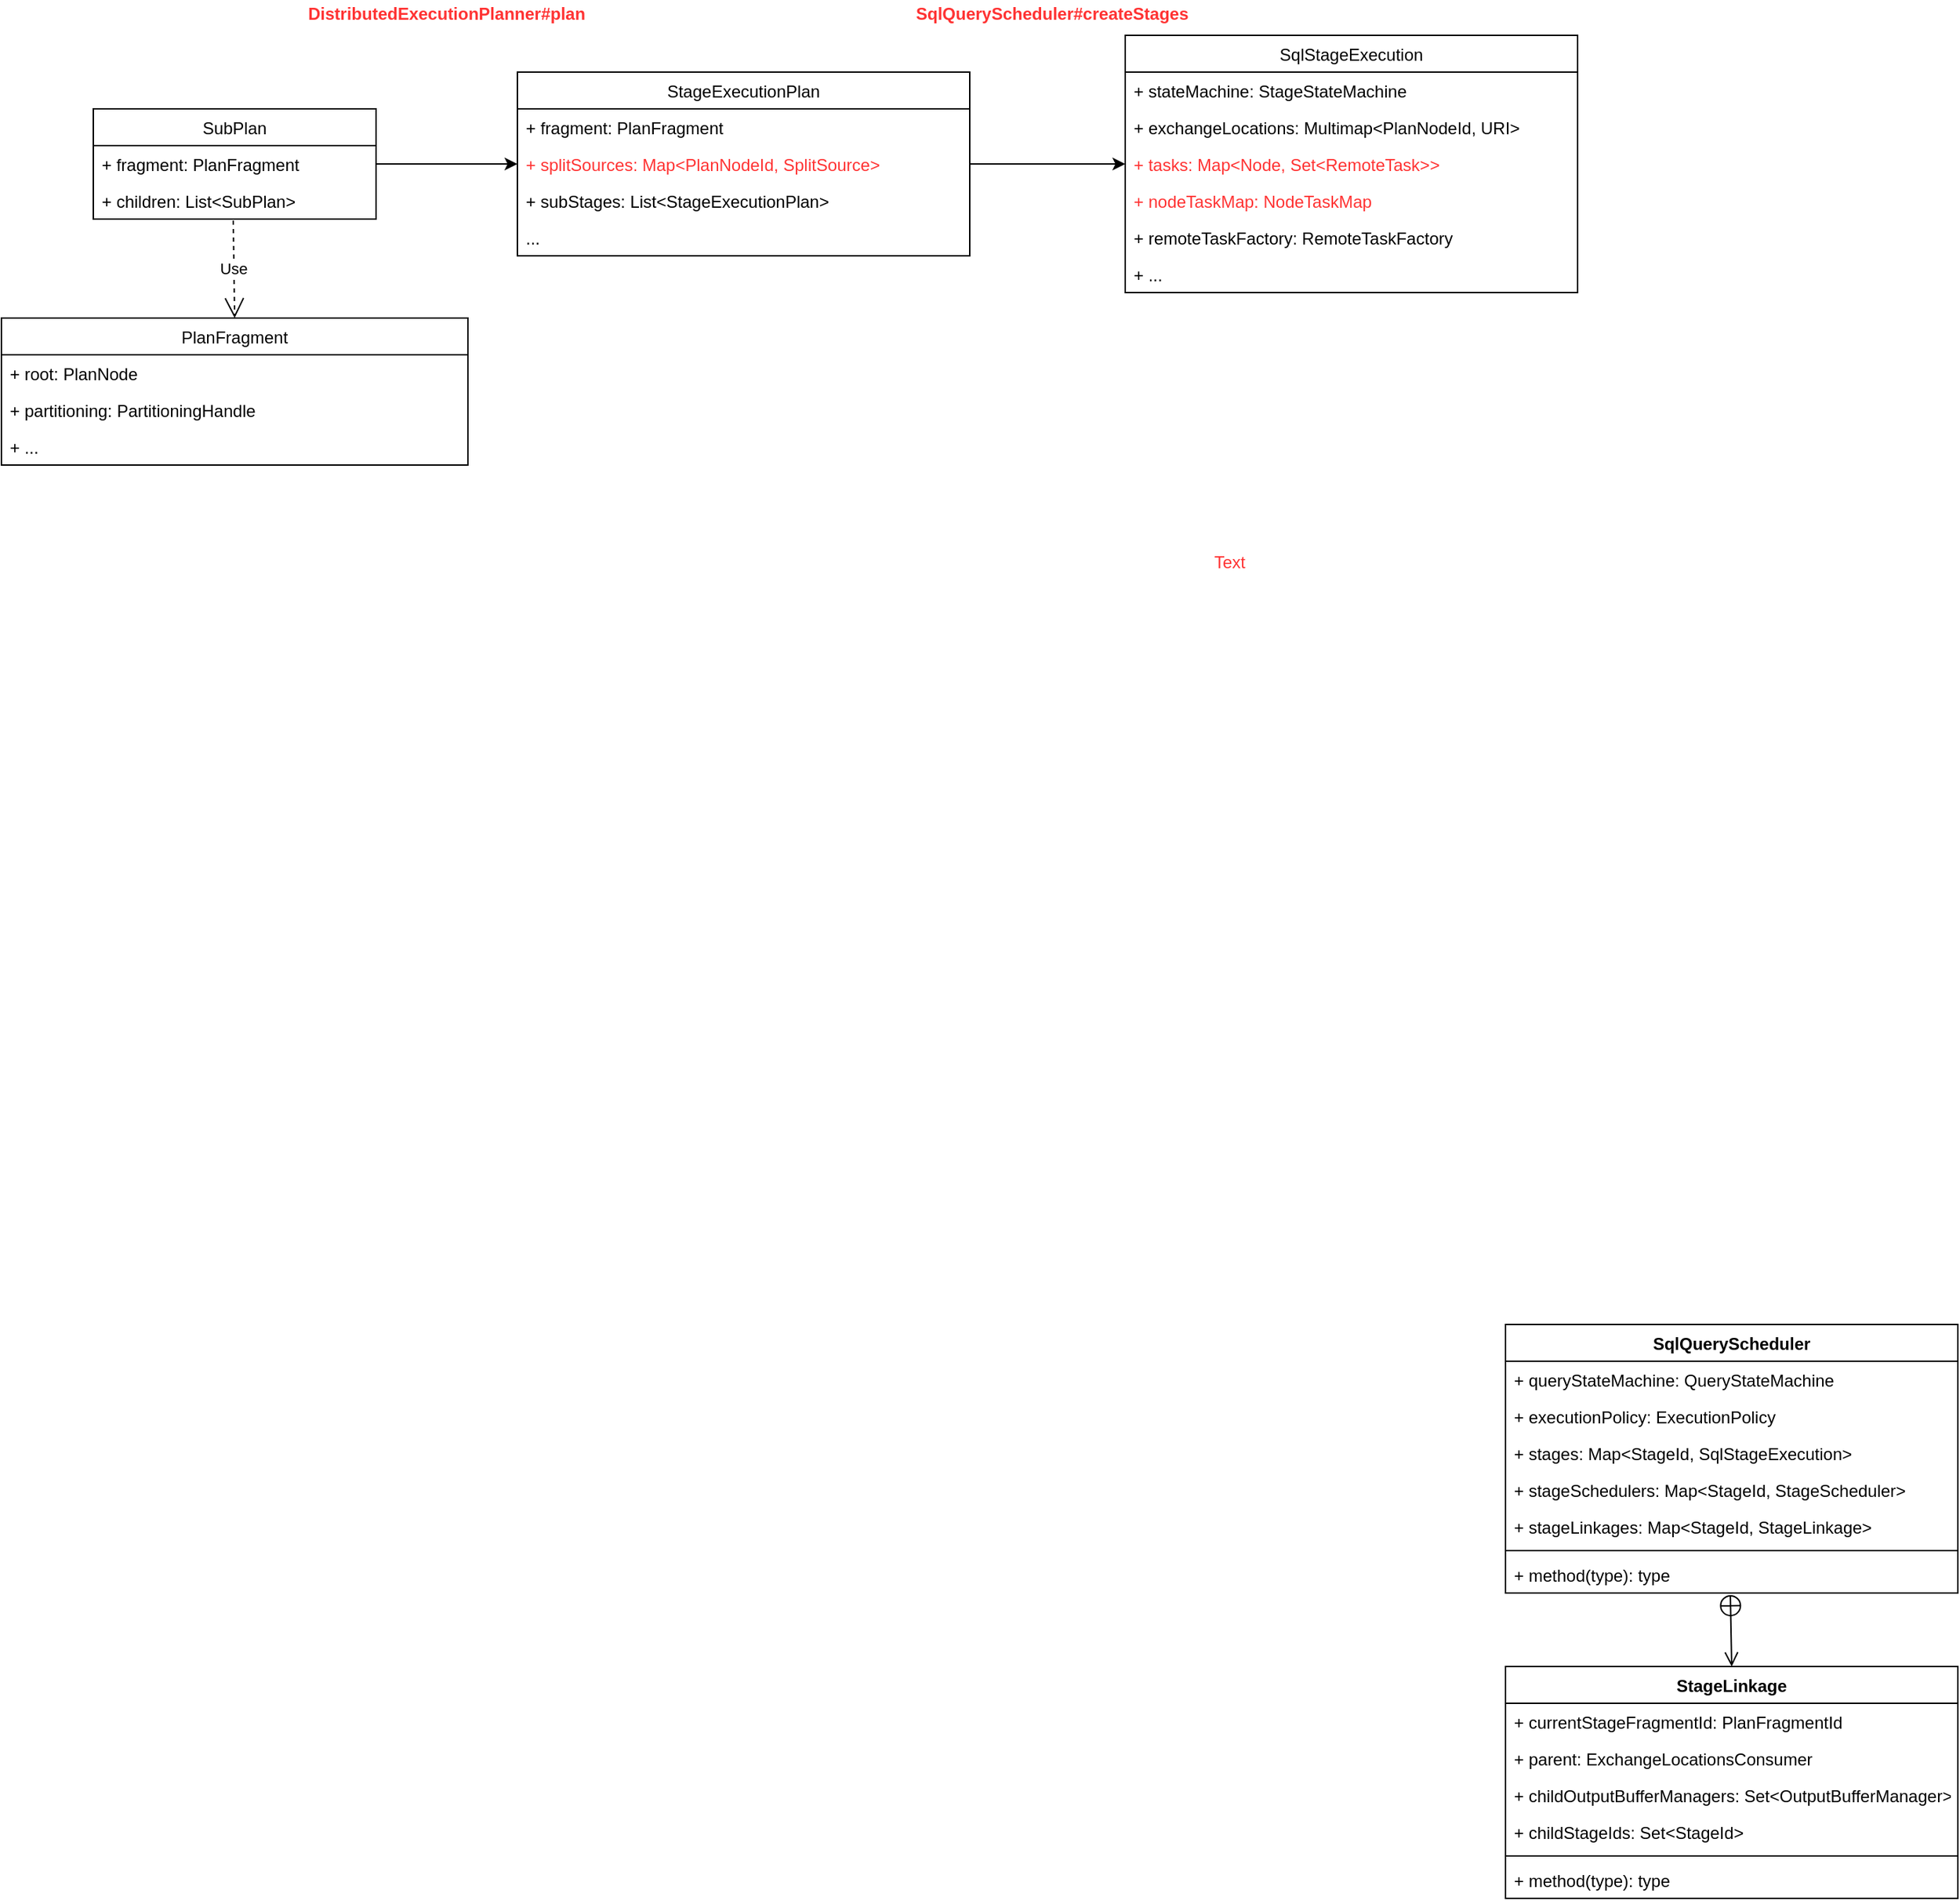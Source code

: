 <mxfile version="12.0.3" type="github" pages="1"><diagram id="SVBZJYeGc0hUywcnI8So" name="Page-1"><mxGraphModel dx="1426" dy="805" grid="1" gridSize="10" guides="1" tooltips="1" connect="1" arrows="1" fold="1" page="1" pageScale="1" pageWidth="2339" pageHeight="3300" math="0" shadow="0"><root><mxCell id="0"/><mxCell id="1" parent="0"/><mxCell id="zfZOaD6EwRZN9EKvPmm1-1" value="SubPlan" style="swimlane;fontStyle=0;childLayout=stackLayout;horizontal=1;startSize=26;fillColor=none;horizontalStack=0;resizeParent=1;resizeParentMax=0;resizeLast=0;collapsible=1;marginBottom=0;" parent="1" vertex="1"><mxGeometry x="170" y="327" width="200" height="78" as="geometry"/></mxCell><mxCell id="zfZOaD6EwRZN9EKvPmm1-2" value="+ fragment: PlanFragment" style="text;strokeColor=none;fillColor=none;align=left;verticalAlign=top;spacingLeft=4;spacingRight=4;overflow=hidden;rotatable=0;points=[[0,0.5],[1,0.5]];portConstraint=eastwest;" parent="zfZOaD6EwRZN9EKvPmm1-1" vertex="1"><mxGeometry y="26" width="200" height="26" as="geometry"/></mxCell><mxCell id="zfZOaD6EwRZN9EKvPmm1-3" value="+ children: List&lt;SubPlan&gt;" style="text;strokeColor=none;fillColor=none;align=left;verticalAlign=top;spacingLeft=4;spacingRight=4;overflow=hidden;rotatable=0;points=[[0,0.5],[1,0.5]];portConstraint=eastwest;" parent="zfZOaD6EwRZN9EKvPmm1-1" vertex="1"><mxGeometry y="52" width="200" height="26" as="geometry"/></mxCell><mxCell id="zfZOaD6EwRZN9EKvPmm1-16" value="StageExecutionPlan" style="swimlane;fontStyle=0;childLayout=stackLayout;horizontal=1;startSize=26;fillColor=none;horizontalStack=0;resizeParent=1;resizeParentMax=0;resizeLast=0;collapsible=1;marginBottom=0;" parent="1" vertex="1"><mxGeometry x="470" y="301" width="320" height="130" as="geometry"/></mxCell><mxCell id="zfZOaD6EwRZN9EKvPmm1-17" value="+ fragment: PlanFragment&#10;" style="text;strokeColor=none;fillColor=none;align=left;verticalAlign=top;spacingLeft=4;spacingRight=4;overflow=hidden;rotatable=0;points=[[0,0.5],[1,0.5]];portConstraint=eastwest;" parent="zfZOaD6EwRZN9EKvPmm1-16" vertex="1"><mxGeometry y="26" width="320" height="26" as="geometry"/></mxCell><mxCell id="zfZOaD6EwRZN9EKvPmm1-18" value="+ splitSources: Map&lt;PlanNodeId, SplitSource&gt;" style="text;strokeColor=none;fillColor=none;align=left;verticalAlign=top;spacingLeft=4;spacingRight=4;overflow=hidden;rotatable=0;points=[[0,0.5],[1,0.5]];portConstraint=eastwest;fontColor=#FF3333;" parent="zfZOaD6EwRZN9EKvPmm1-16" vertex="1"><mxGeometry y="52" width="320" height="26" as="geometry"/></mxCell><mxCell id="zfZOaD6EwRZN9EKvPmm1-19" value="+ subStages: List&lt;StageExecutionPlan&gt;&#10;&#10;&#10;" style="text;strokeColor=none;fillColor=none;align=left;verticalAlign=top;spacingLeft=4;spacingRight=4;overflow=hidden;rotatable=0;points=[[0,0.5],[1,0.5]];portConstraint=eastwest;" parent="zfZOaD6EwRZN9EKvPmm1-16" vertex="1"><mxGeometry y="78" width="320" height="26" as="geometry"/></mxCell><mxCell id="C-cVyiuGSrLfDeFGw-Ot-8" value="..." style="text;strokeColor=none;fillColor=none;align=left;verticalAlign=top;spacingLeft=4;spacingRight=4;overflow=hidden;rotatable=0;points=[[0,0.5],[1,0.5]];portConstraint=eastwest;" vertex="1" parent="zfZOaD6EwRZN9EKvPmm1-16"><mxGeometry y="104" width="320" height="26" as="geometry"/></mxCell><mxCell id="C-cVyiuGSrLfDeFGw-Ot-15" style="edgeStyle=orthogonalEdgeStyle;rounded=0;orthogonalLoop=1;jettySize=auto;html=1;exitX=1;exitY=0.5;exitDx=0;exitDy=0;entryX=0;entryY=0.5;entryDx=0;entryDy=0;" edge="1" parent="1" source="zfZOaD6EwRZN9EKvPmm1-2" target="zfZOaD6EwRZN9EKvPmm1-18"><mxGeometry relative="1" as="geometry"/></mxCell><mxCell id="C-cVyiuGSrLfDeFGw-Ot-24" value="PlanFragment" style="swimlane;fontStyle=0;childLayout=stackLayout;horizontal=1;startSize=26;fillColor=none;horizontalStack=0;resizeParent=1;resizeParentMax=0;resizeLast=0;collapsible=1;marginBottom=0;" vertex="1" parent="1"><mxGeometry x="105" y="475" width="330" height="104" as="geometry"/></mxCell><mxCell id="C-cVyiuGSrLfDeFGw-Ot-25" value="+ root: PlanNode" style="text;strokeColor=none;fillColor=none;align=left;verticalAlign=top;spacingLeft=4;spacingRight=4;overflow=hidden;rotatable=0;points=[[0,0.5],[1,0.5]];portConstraint=eastwest;" vertex="1" parent="C-cVyiuGSrLfDeFGw-Ot-24"><mxGeometry y="26" width="330" height="26" as="geometry"/></mxCell><mxCell id="C-cVyiuGSrLfDeFGw-Ot-26" value="+ partitioning: PartitioningHandle" style="text;strokeColor=none;fillColor=none;align=left;verticalAlign=top;spacingLeft=4;spacingRight=4;overflow=hidden;rotatable=0;points=[[0,0.5],[1,0.5]];portConstraint=eastwest;" vertex="1" parent="C-cVyiuGSrLfDeFGw-Ot-24"><mxGeometry y="52" width="330" height="26" as="geometry"/></mxCell><mxCell id="C-cVyiuGSrLfDeFGw-Ot-27" value="+ ..." style="text;strokeColor=none;fillColor=none;align=left;verticalAlign=top;spacingLeft=4;spacingRight=4;overflow=hidden;rotatable=0;points=[[0,0.5],[1,0.5]];portConstraint=eastwest;" vertex="1" parent="C-cVyiuGSrLfDeFGw-Ot-24"><mxGeometry y="78" width="330" height="26" as="geometry"/></mxCell><mxCell id="C-cVyiuGSrLfDeFGw-Ot-29" value="Use" style="endArrow=open;endSize=12;dashed=1;html=1;entryX=0.5;entryY=0;entryDx=0;entryDy=0;exitX=0.495;exitY=1.038;exitDx=0;exitDy=0;exitPerimeter=0;" edge="1" parent="1" source="zfZOaD6EwRZN9EKvPmm1-3" target="C-cVyiuGSrLfDeFGw-Ot-24"><mxGeometry width="160" relative="1" as="geometry"><mxPoint x="250" y="417" as="sourcePoint"/><mxPoint x="410" y="417" as="targetPoint"/></mxGeometry></mxCell><mxCell id="C-cVyiuGSrLfDeFGw-Ot-30" value="SqlQueryScheduler" style="swimlane;fontStyle=1;align=center;verticalAlign=top;childLayout=stackLayout;horizontal=1;startSize=26;horizontalStack=0;resizeParent=1;resizeParentMax=0;resizeLast=0;collapsible=1;marginBottom=0;" vertex="1" parent="1"><mxGeometry x="1169" y="1187" width="320" height="190" as="geometry"/></mxCell><mxCell id="C-cVyiuGSrLfDeFGw-Ot-31" value="+ queryStateMachine: QueryStateMachine&#10; " style="text;strokeColor=none;fillColor=none;align=left;verticalAlign=top;spacingLeft=4;spacingRight=4;overflow=hidden;rotatable=0;points=[[0,0.5],[1,0.5]];portConstraint=eastwest;" vertex="1" parent="C-cVyiuGSrLfDeFGw-Ot-30"><mxGeometry y="26" width="320" height="26" as="geometry"/></mxCell><mxCell id="C-cVyiuGSrLfDeFGw-Ot-34" value="+ executionPolicy: ExecutionPolicy&#10; " style="text;strokeColor=none;fillColor=none;align=left;verticalAlign=top;spacingLeft=4;spacingRight=4;overflow=hidden;rotatable=0;points=[[0,0.5],[1,0.5]];portConstraint=eastwest;" vertex="1" parent="C-cVyiuGSrLfDeFGw-Ot-30"><mxGeometry y="52" width="320" height="26" as="geometry"/></mxCell><mxCell id="C-cVyiuGSrLfDeFGw-Ot-35" value="+ stages: Map&lt;StageId, SqlStageExecution&gt;" style="text;strokeColor=none;fillColor=none;align=left;verticalAlign=top;spacingLeft=4;spacingRight=4;overflow=hidden;rotatable=0;points=[[0,0.5],[1,0.5]];portConstraint=eastwest;" vertex="1" parent="C-cVyiuGSrLfDeFGw-Ot-30"><mxGeometry y="78" width="320" height="26" as="geometry"/></mxCell><mxCell id="C-cVyiuGSrLfDeFGw-Ot-36" value="+ stageSchedulers: Map&lt;StageId, StageScheduler&gt;&#10; " style="text;strokeColor=none;fillColor=none;align=left;verticalAlign=top;spacingLeft=4;spacingRight=4;overflow=hidden;rotatable=0;points=[[0,0.5],[1,0.5]];portConstraint=eastwest;" vertex="1" parent="C-cVyiuGSrLfDeFGw-Ot-30"><mxGeometry y="104" width="320" height="26" as="geometry"/></mxCell><mxCell id="C-cVyiuGSrLfDeFGw-Ot-37" value="+ stageLinkages: Map&lt;StageId, StageLinkage&gt;&#10; " style="text;strokeColor=none;fillColor=none;align=left;verticalAlign=top;spacingLeft=4;spacingRight=4;overflow=hidden;rotatable=0;points=[[0,0.5],[1,0.5]];portConstraint=eastwest;" vertex="1" parent="C-cVyiuGSrLfDeFGw-Ot-30"><mxGeometry y="130" width="320" height="26" as="geometry"/></mxCell><mxCell id="C-cVyiuGSrLfDeFGw-Ot-32" value="" style="line;strokeWidth=1;fillColor=none;align=left;verticalAlign=middle;spacingTop=-1;spacingLeft=3;spacingRight=3;rotatable=0;labelPosition=right;points=[];portConstraint=eastwest;" vertex="1" parent="C-cVyiuGSrLfDeFGw-Ot-30"><mxGeometry y="156" width="320" height="8" as="geometry"/></mxCell><mxCell id="C-cVyiuGSrLfDeFGw-Ot-33" value="+ method(type): type" style="text;strokeColor=none;fillColor=none;align=left;verticalAlign=top;spacingLeft=4;spacingRight=4;overflow=hidden;rotatable=0;points=[[0,0.5],[1,0.5]];portConstraint=eastwest;" vertex="1" parent="C-cVyiuGSrLfDeFGw-Ot-30"><mxGeometry y="164" width="320" height="26" as="geometry"/></mxCell><mxCell id="C-cVyiuGSrLfDeFGw-Ot-38" value="SqlStageExecution" style="swimlane;fontStyle=0;childLayout=stackLayout;horizontal=1;startSize=26;fillColor=none;horizontalStack=0;resizeParent=1;resizeParentMax=0;resizeLast=0;collapsible=1;marginBottom=0;" vertex="1" parent="1"><mxGeometry x="900" y="275" width="320" height="182" as="geometry"/></mxCell><mxCell id="C-cVyiuGSrLfDeFGw-Ot-39" value="+ stateMachine: StageStateMachine" style="text;strokeColor=none;fillColor=none;align=left;verticalAlign=top;spacingLeft=4;spacingRight=4;overflow=hidden;rotatable=0;points=[[0,0.5],[1,0.5]];portConstraint=eastwest;" vertex="1" parent="C-cVyiuGSrLfDeFGw-Ot-38"><mxGeometry y="26" width="320" height="26" as="geometry"/></mxCell><mxCell id="C-cVyiuGSrLfDeFGw-Ot-50" value="+ exchangeLocations: Multimap&lt;PlanNodeId, URI&gt;&#10;" style="text;strokeColor=none;fillColor=none;align=left;verticalAlign=top;spacingLeft=4;spacingRight=4;overflow=hidden;rotatable=0;points=[[0,0.5],[1,0.5]];portConstraint=eastwest;" vertex="1" parent="C-cVyiuGSrLfDeFGw-Ot-38"><mxGeometry y="52" width="320" height="26" as="geometry"/></mxCell><mxCell id="C-cVyiuGSrLfDeFGw-Ot-51" value="+ tasks: Map&lt;Node, Set&lt;RemoteTask&gt;&gt;&#10;" style="text;strokeColor=none;fillColor=none;align=left;verticalAlign=top;spacingLeft=4;spacingRight=4;overflow=hidden;rotatable=0;points=[[0,0.5],[1,0.5]];portConstraint=eastwest;fontColor=#FF3333;" vertex="1" parent="C-cVyiuGSrLfDeFGw-Ot-38"><mxGeometry y="78" width="320" height="26" as="geometry"/></mxCell><mxCell id="C-cVyiuGSrLfDeFGw-Ot-41" value="+ nodeTaskMap: NodeTaskMap&#10;" style="text;strokeColor=none;fillColor=none;align=left;verticalAlign=top;spacingLeft=4;spacingRight=4;overflow=hidden;rotatable=0;points=[[0,0.5],[1,0.5]];portConstraint=eastwest;fontColor=#FF3333;" vertex="1" parent="C-cVyiuGSrLfDeFGw-Ot-38"><mxGeometry y="104" width="320" height="26" as="geometry"/></mxCell><mxCell id="C-cVyiuGSrLfDeFGw-Ot-40" value="+ remoteTaskFactory: RemoteTaskFactory&#10; " style="text;strokeColor=none;fillColor=none;align=left;verticalAlign=top;spacingLeft=4;spacingRight=4;overflow=hidden;rotatable=0;points=[[0,0.5],[1,0.5]];portConstraint=eastwest;" vertex="1" parent="C-cVyiuGSrLfDeFGw-Ot-38"><mxGeometry y="130" width="320" height="26" as="geometry"/></mxCell><mxCell id="C-cVyiuGSrLfDeFGw-Ot-54" value="+ ...&#10;" style="text;strokeColor=none;fillColor=none;align=left;verticalAlign=top;spacingLeft=4;spacingRight=4;overflow=hidden;rotatable=0;points=[[0,0.5],[1,0.5]];portConstraint=eastwest;" vertex="1" parent="C-cVyiuGSrLfDeFGw-Ot-38"><mxGeometry y="156" width="320" height="26" as="geometry"/></mxCell><mxCell id="C-cVyiuGSrLfDeFGw-Ot-42" value="StageLinkage" style="swimlane;fontStyle=1;align=center;verticalAlign=top;childLayout=stackLayout;horizontal=1;startSize=26;horizontalStack=0;resizeParent=1;resizeParentMax=0;resizeLast=0;collapsible=1;marginBottom=0;" vertex="1" parent="1"><mxGeometry x="1169" y="1429" width="320" height="164" as="geometry"/></mxCell><mxCell id="C-cVyiuGSrLfDeFGw-Ot-43" value="+ currentStageFragmentId: PlanFragmentId" style="text;strokeColor=none;fillColor=none;align=left;verticalAlign=top;spacingLeft=4;spacingRight=4;overflow=hidden;rotatable=0;points=[[0,0.5],[1,0.5]];portConstraint=eastwest;" vertex="1" parent="C-cVyiuGSrLfDeFGw-Ot-42"><mxGeometry y="26" width="320" height="26" as="geometry"/></mxCell><mxCell id="C-cVyiuGSrLfDeFGw-Ot-46" value="+ parent: ExchangeLocationsConsumer" style="text;strokeColor=none;fillColor=none;align=left;verticalAlign=top;spacingLeft=4;spacingRight=4;overflow=hidden;rotatable=0;points=[[0,0.5],[1,0.5]];portConstraint=eastwest;" vertex="1" parent="C-cVyiuGSrLfDeFGw-Ot-42"><mxGeometry y="52" width="320" height="26" as="geometry"/></mxCell><mxCell id="C-cVyiuGSrLfDeFGw-Ot-47" value="+ childOutputBufferManagers: Set&lt;OutputBufferManager&gt; " style="text;strokeColor=none;fillColor=none;align=left;verticalAlign=top;spacingLeft=4;spacingRight=4;overflow=hidden;rotatable=0;points=[[0,0.5],[1,0.5]];portConstraint=eastwest;" vertex="1" parent="C-cVyiuGSrLfDeFGw-Ot-42"><mxGeometry y="78" width="320" height="26" as="geometry"/></mxCell><mxCell id="C-cVyiuGSrLfDeFGw-Ot-48" value="+ childStageIds: Set&lt;StageId&gt; " style="text;strokeColor=none;fillColor=none;align=left;verticalAlign=top;spacingLeft=4;spacingRight=4;overflow=hidden;rotatable=0;points=[[0,0.5],[1,0.5]];portConstraint=eastwest;" vertex="1" parent="C-cVyiuGSrLfDeFGw-Ot-42"><mxGeometry y="104" width="320" height="26" as="geometry"/></mxCell><mxCell id="C-cVyiuGSrLfDeFGw-Ot-44" value="" style="line;strokeWidth=1;fillColor=none;align=left;verticalAlign=middle;spacingTop=-1;spacingLeft=3;spacingRight=3;rotatable=0;labelPosition=right;points=[];portConstraint=eastwest;" vertex="1" parent="C-cVyiuGSrLfDeFGw-Ot-42"><mxGeometry y="130" width="320" height="8" as="geometry"/></mxCell><mxCell id="C-cVyiuGSrLfDeFGw-Ot-45" value="+ method(type): type" style="text;strokeColor=none;fillColor=none;align=left;verticalAlign=top;spacingLeft=4;spacingRight=4;overflow=hidden;rotatable=0;points=[[0,0.5],[1,0.5]];portConstraint=eastwest;" vertex="1" parent="C-cVyiuGSrLfDeFGw-Ot-42"><mxGeometry y="138" width="320" height="26" as="geometry"/></mxCell><mxCell id="C-cVyiuGSrLfDeFGw-Ot-49" value="" style="endArrow=open;startArrow=circlePlus;endFill=0;startFill=0;endSize=8;html=1;entryX=0.5;entryY=0;entryDx=0;entryDy=0;exitX=0.497;exitY=1.038;exitDx=0;exitDy=0;exitPerimeter=0;" edge="1" parent="1" source="C-cVyiuGSrLfDeFGw-Ot-33" target="C-cVyiuGSrLfDeFGw-Ot-42"><mxGeometry width="160" relative="1" as="geometry"><mxPoint x="1329" y="1305" as="sourcePoint"/><mxPoint x="1489" y="1317" as="targetPoint"/></mxGeometry></mxCell><mxCell id="C-cVyiuGSrLfDeFGw-Ot-53" style="edgeStyle=orthogonalEdgeStyle;rounded=0;orthogonalLoop=1;jettySize=auto;html=1;exitX=1;exitY=0.5;exitDx=0;exitDy=0;entryX=0;entryY=0.5;entryDx=0;entryDy=0;" edge="1" parent="1" source="zfZOaD6EwRZN9EKvPmm1-18" target="C-cVyiuGSrLfDeFGw-Ot-51"><mxGeometry relative="1" as="geometry"><mxPoint x="930.206" y="365.588" as="sourcePoint"/><mxPoint x="1120" y="366" as="targetPoint"/></mxGeometry></mxCell><mxCell id="C-cVyiuGSrLfDeFGw-Ot-58" value="&lt;div&gt;&lt;font&gt;DistributedExecutionPlanner#plan&lt;/font&gt;&lt;/div&gt;" style="text;html=1;resizable=0;points=[];autosize=1;align=left;verticalAlign=top;spacingTop=-4;fontColor=#FF3333;fontStyle=1" vertex="1" parent="1"><mxGeometry x="320" y="250" width="200" height="20" as="geometry"/></mxCell><mxCell id="C-cVyiuGSrLfDeFGw-Ot-59" value="&lt;font&gt;SqlQueryScheduler&lt;/font&gt;&lt;span style=&quot;&quot;&gt;#createStages&lt;/span&gt;&lt;font&gt;&lt;br&gt;&lt;/font&gt;" style="text;html=1;resizable=0;points=[];autosize=1;align=left;verticalAlign=top;spacingTop=-4;fontColor=#FF3333;fontStyle=1" vertex="1" parent="1"><mxGeometry x="750" y="250" width="200" height="20" as="geometry"/></mxCell><mxCell id="C-cVyiuGSrLfDeFGw-Ot-60" value="Text" style="text;html=1;resizable=0;points=[];autosize=1;align=left;verticalAlign=top;spacingTop=-4;fontColor=#FF3333;" vertex="1" parent="1"><mxGeometry x="961" y="638" width="40" height="20" as="geometry"/></mxCell></root></mxGraphModel></diagram></mxfile>